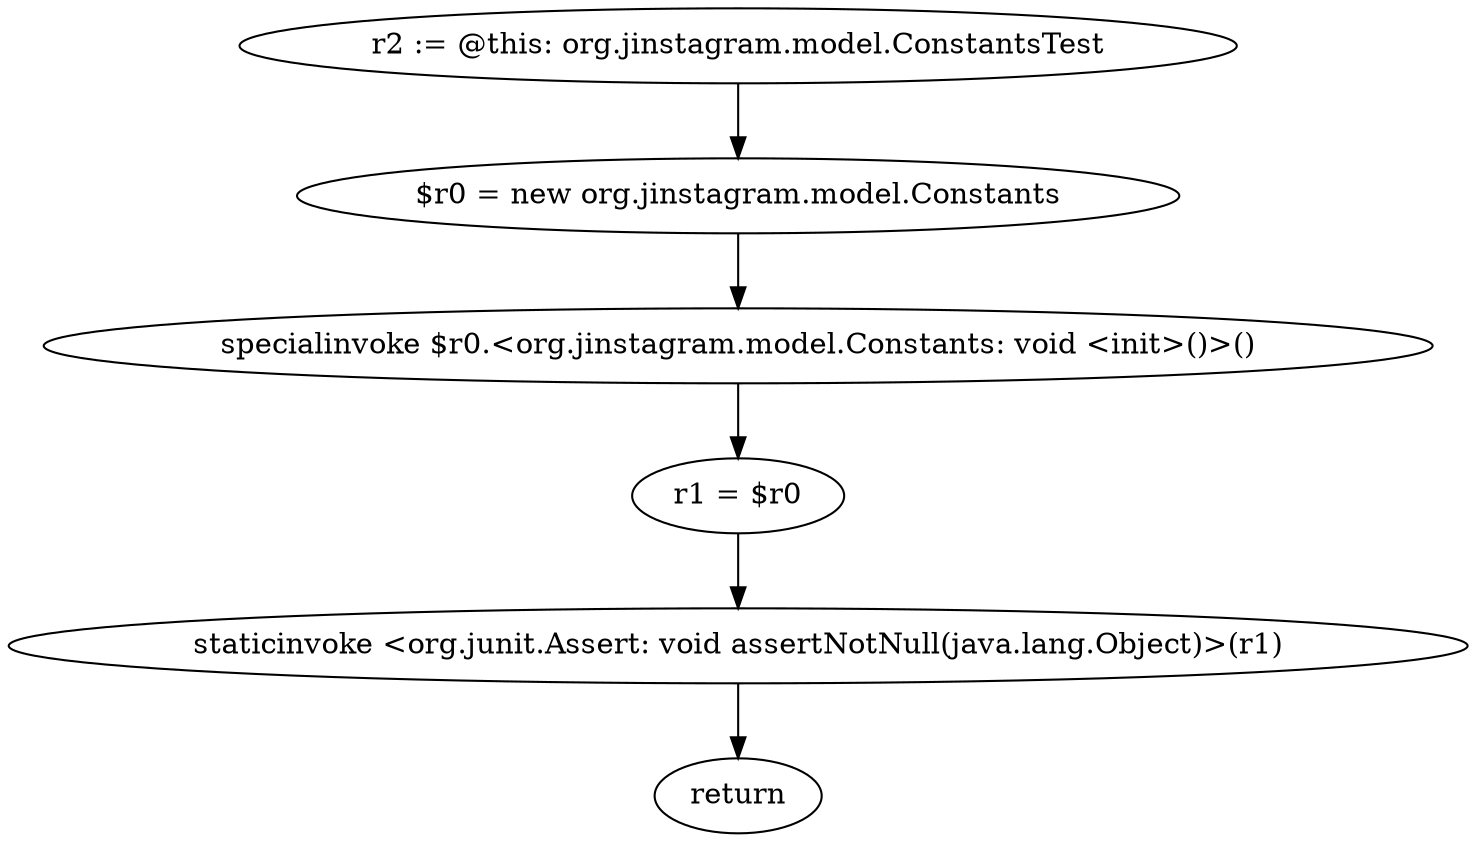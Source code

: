 digraph "unitGraph" {
    "r2 := @this: org.jinstagram.model.ConstantsTest"
    "$r0 = new org.jinstagram.model.Constants"
    "specialinvoke $r0.<org.jinstagram.model.Constants: void <init>()>()"
    "r1 = $r0"
    "staticinvoke <org.junit.Assert: void assertNotNull(java.lang.Object)>(r1)"
    "return"
    "r2 := @this: org.jinstagram.model.ConstantsTest"->"$r0 = new org.jinstagram.model.Constants";
    "$r0 = new org.jinstagram.model.Constants"->"specialinvoke $r0.<org.jinstagram.model.Constants: void <init>()>()";
    "specialinvoke $r0.<org.jinstagram.model.Constants: void <init>()>()"->"r1 = $r0";
    "r1 = $r0"->"staticinvoke <org.junit.Assert: void assertNotNull(java.lang.Object)>(r1)";
    "staticinvoke <org.junit.Assert: void assertNotNull(java.lang.Object)>(r1)"->"return";
}
